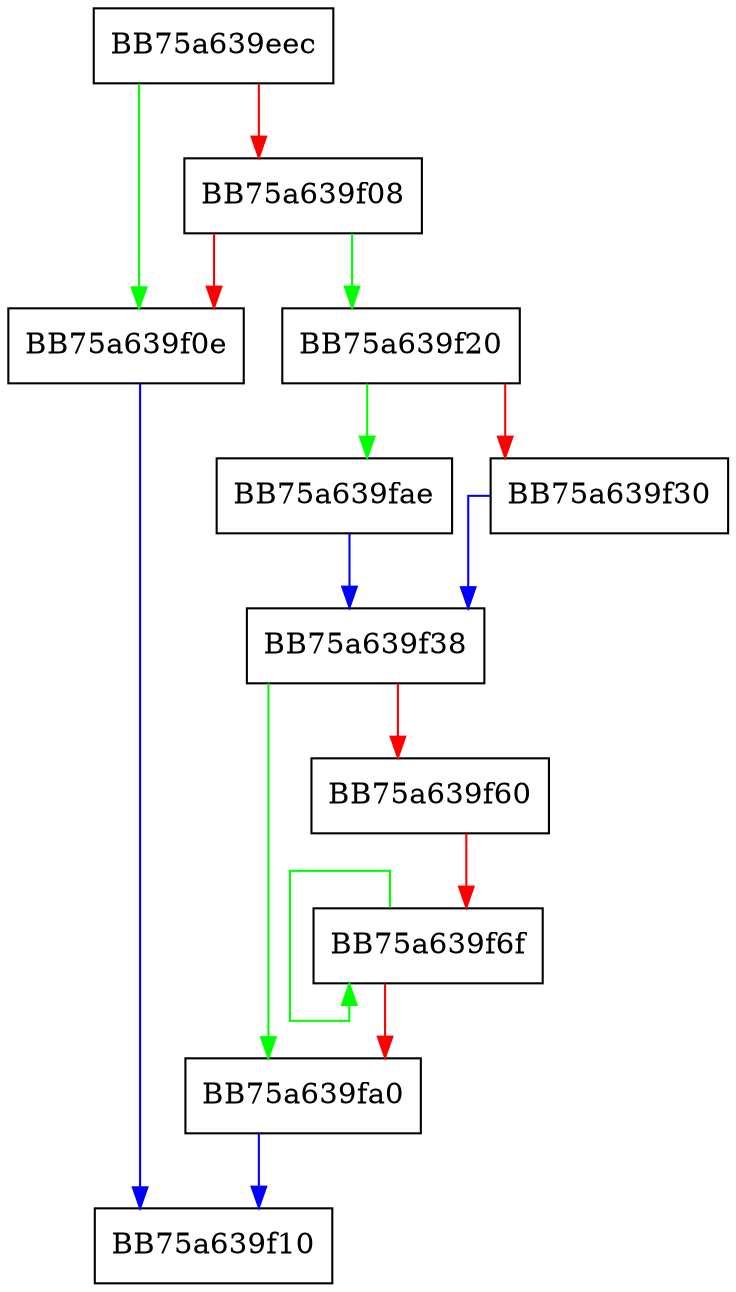 digraph pcache1InitBulk {
  node [shape="box"];
  graph [splines=ortho];
  BB75a639eec -> BB75a639f0e [color="green"];
  BB75a639eec -> BB75a639f08 [color="red"];
  BB75a639f08 -> BB75a639f20 [color="green"];
  BB75a639f08 -> BB75a639f0e [color="red"];
  BB75a639f0e -> BB75a639f10 [color="blue"];
  BB75a639f20 -> BB75a639fae [color="green"];
  BB75a639f20 -> BB75a639f30 [color="red"];
  BB75a639f30 -> BB75a639f38 [color="blue"];
  BB75a639f38 -> BB75a639fa0 [color="green"];
  BB75a639f38 -> BB75a639f60 [color="red"];
  BB75a639f60 -> BB75a639f6f [color="red"];
  BB75a639f6f -> BB75a639f6f [color="green"];
  BB75a639f6f -> BB75a639fa0 [color="red"];
  BB75a639fa0 -> BB75a639f10 [color="blue"];
  BB75a639fae -> BB75a639f38 [color="blue"];
}